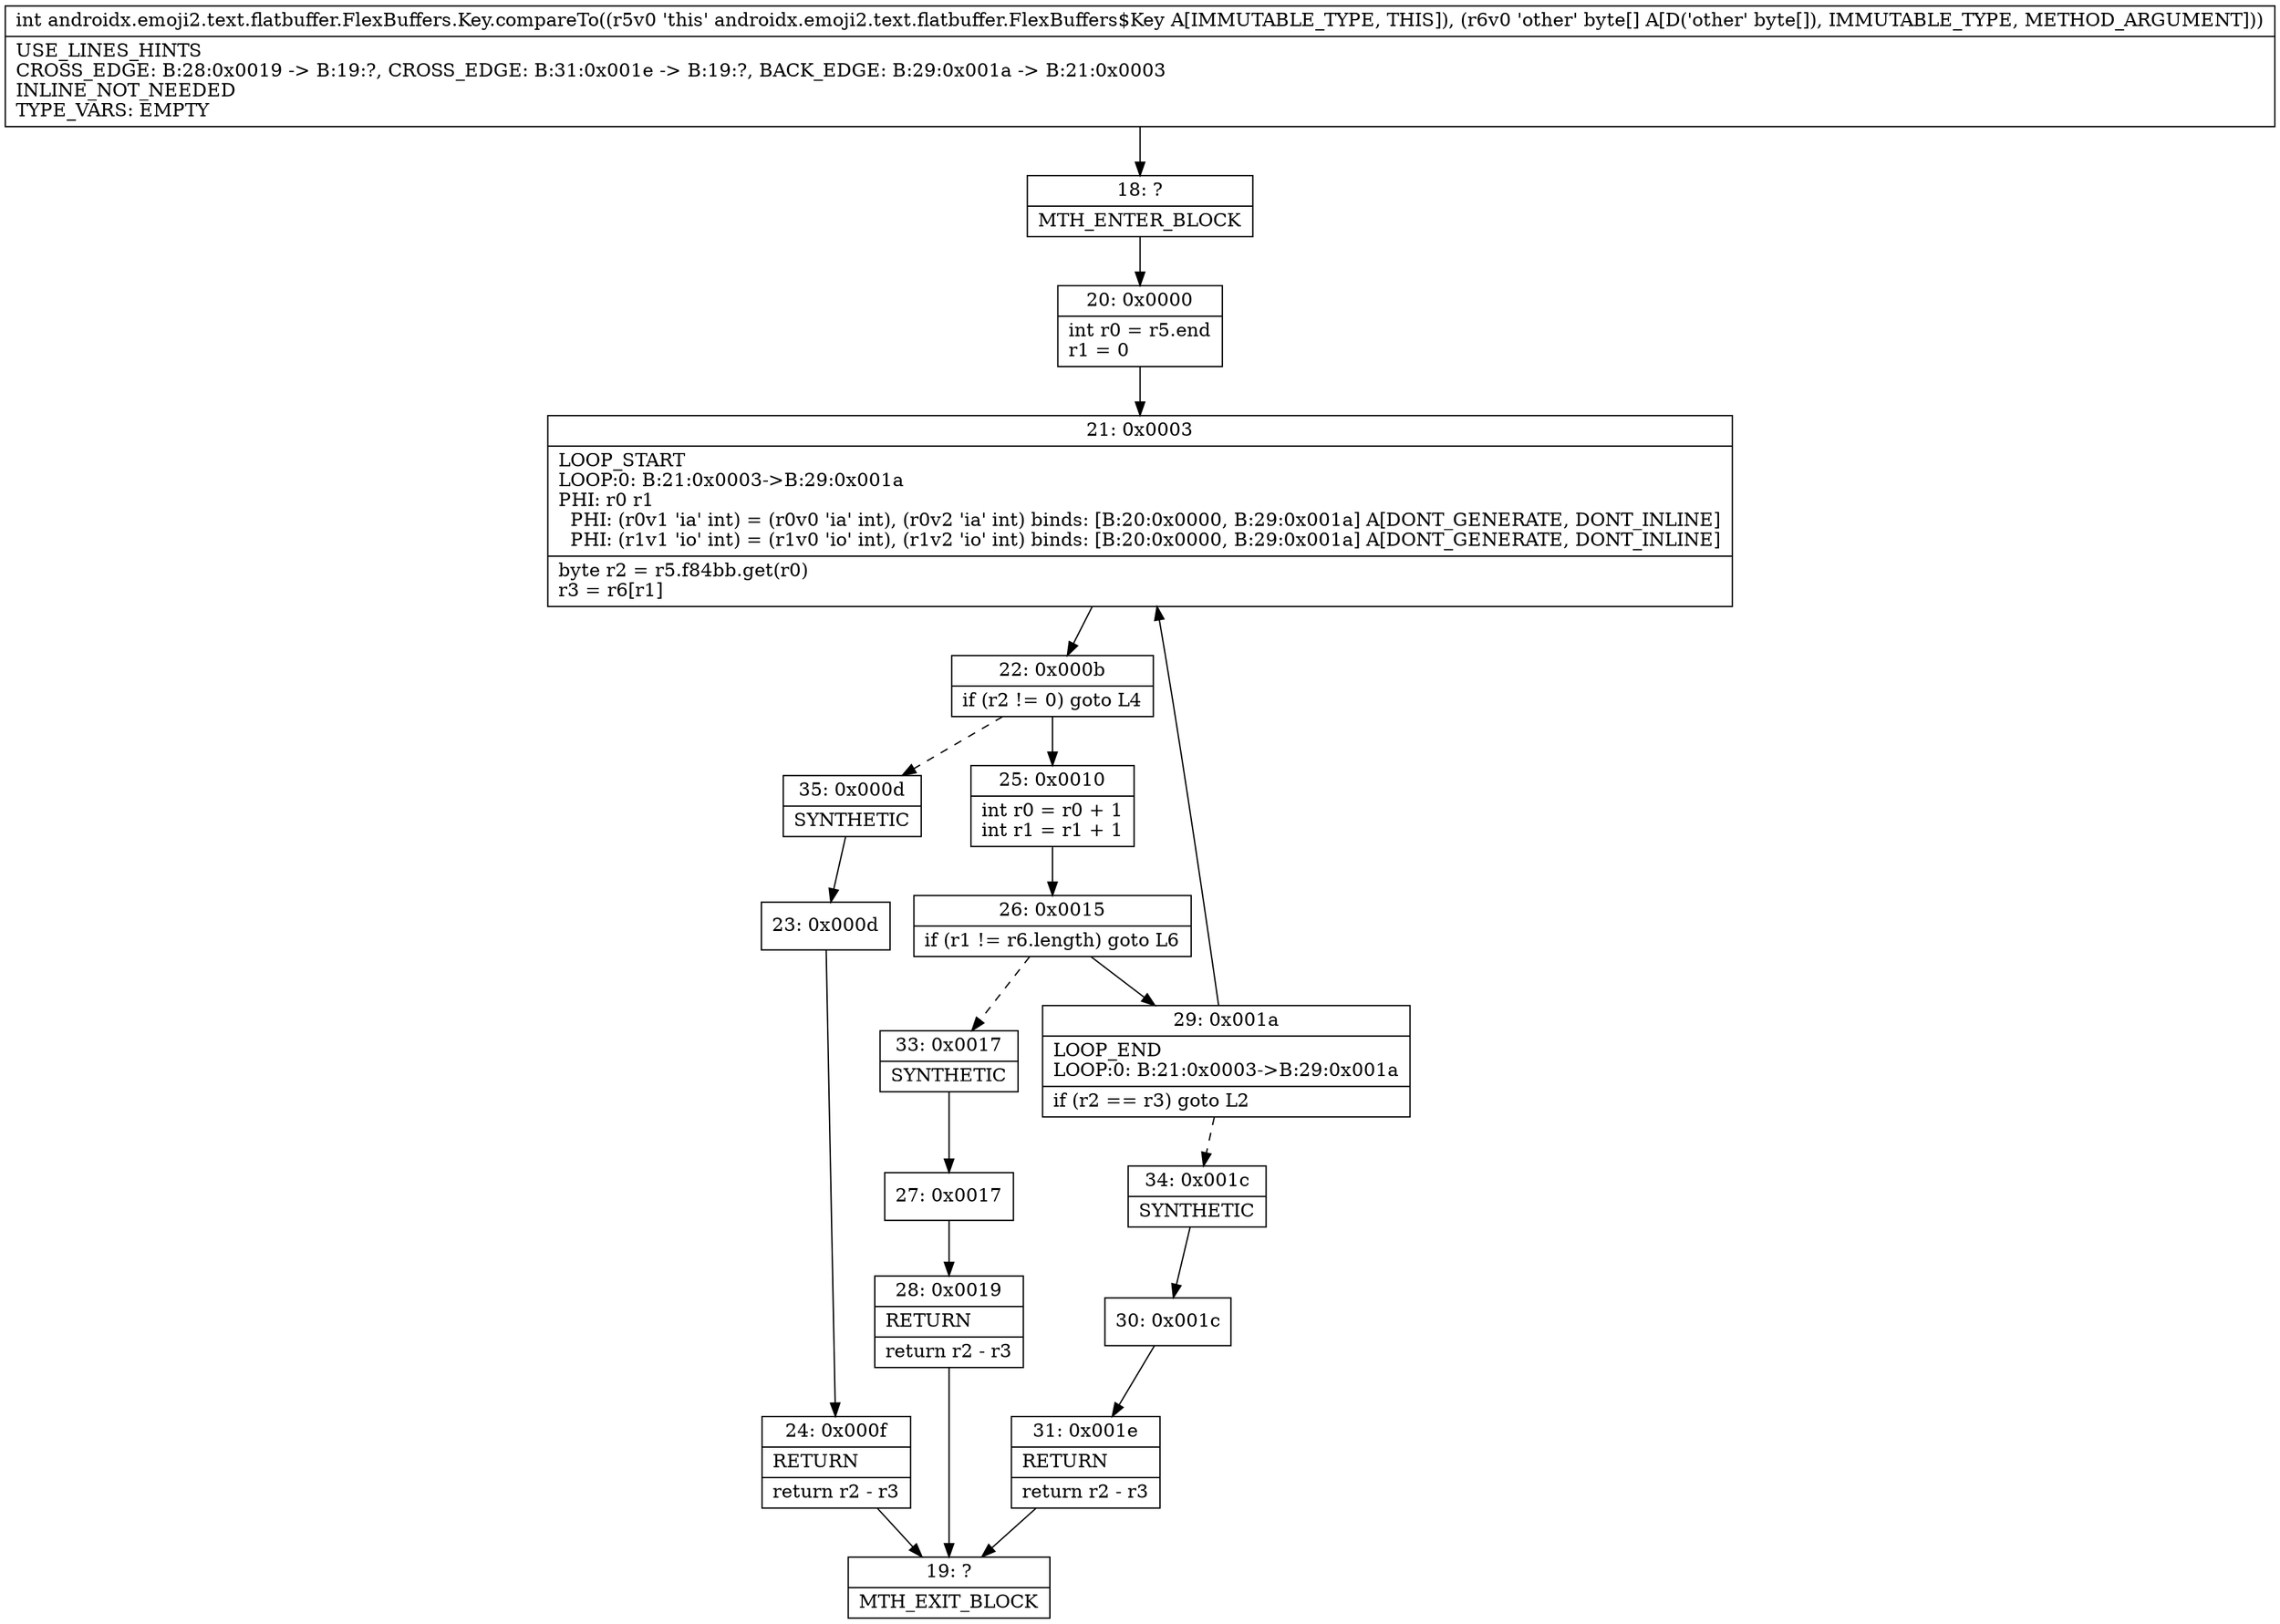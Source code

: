 digraph "CFG forandroidx.emoji2.text.flatbuffer.FlexBuffers.Key.compareTo([B)I" {
Node_18 [shape=record,label="{18\:\ ?|MTH_ENTER_BLOCK\l}"];
Node_20 [shape=record,label="{20\:\ 0x0000|int r0 = r5.end\lr1 = 0\l}"];
Node_21 [shape=record,label="{21\:\ 0x0003|LOOP_START\lLOOP:0: B:21:0x0003\-\>B:29:0x001a\lPHI: r0 r1 \l  PHI: (r0v1 'ia' int) = (r0v0 'ia' int), (r0v2 'ia' int) binds: [B:20:0x0000, B:29:0x001a] A[DONT_GENERATE, DONT_INLINE]\l  PHI: (r1v1 'io' int) = (r1v0 'io' int), (r1v2 'io' int) binds: [B:20:0x0000, B:29:0x001a] A[DONT_GENERATE, DONT_INLINE]\l|byte r2 = r5.f84bb.get(r0)\lr3 = r6[r1]\l}"];
Node_22 [shape=record,label="{22\:\ 0x000b|if (r2 != 0) goto L4\l}"];
Node_25 [shape=record,label="{25\:\ 0x0010|int r0 = r0 + 1\lint r1 = r1 + 1\l}"];
Node_26 [shape=record,label="{26\:\ 0x0015|if (r1 != r6.length) goto L6\l}"];
Node_29 [shape=record,label="{29\:\ 0x001a|LOOP_END\lLOOP:0: B:21:0x0003\-\>B:29:0x001a\l|if (r2 == r3) goto L2\l}"];
Node_34 [shape=record,label="{34\:\ 0x001c|SYNTHETIC\l}"];
Node_30 [shape=record,label="{30\:\ 0x001c}"];
Node_31 [shape=record,label="{31\:\ 0x001e|RETURN\l|return r2 \- r3\l}"];
Node_19 [shape=record,label="{19\:\ ?|MTH_EXIT_BLOCK\l}"];
Node_33 [shape=record,label="{33\:\ 0x0017|SYNTHETIC\l}"];
Node_27 [shape=record,label="{27\:\ 0x0017}"];
Node_28 [shape=record,label="{28\:\ 0x0019|RETURN\l|return r2 \- r3\l}"];
Node_35 [shape=record,label="{35\:\ 0x000d|SYNTHETIC\l}"];
Node_23 [shape=record,label="{23\:\ 0x000d}"];
Node_24 [shape=record,label="{24\:\ 0x000f|RETURN\l|return r2 \- r3\l}"];
MethodNode[shape=record,label="{int androidx.emoji2.text.flatbuffer.FlexBuffers.Key.compareTo((r5v0 'this' androidx.emoji2.text.flatbuffer.FlexBuffers$Key A[IMMUTABLE_TYPE, THIS]), (r6v0 'other' byte[] A[D('other' byte[]), IMMUTABLE_TYPE, METHOD_ARGUMENT]))  | USE_LINES_HINTS\lCROSS_EDGE: B:28:0x0019 \-\> B:19:?, CROSS_EDGE: B:31:0x001e \-\> B:19:?, BACK_EDGE: B:29:0x001a \-\> B:21:0x0003\lINLINE_NOT_NEEDED\lTYPE_VARS: EMPTY\l}"];
MethodNode -> Node_18;Node_18 -> Node_20;
Node_20 -> Node_21;
Node_21 -> Node_22;
Node_22 -> Node_25;
Node_22 -> Node_35[style=dashed];
Node_25 -> Node_26;
Node_26 -> Node_29;
Node_26 -> Node_33[style=dashed];
Node_29 -> Node_21;
Node_29 -> Node_34[style=dashed];
Node_34 -> Node_30;
Node_30 -> Node_31;
Node_31 -> Node_19;
Node_33 -> Node_27;
Node_27 -> Node_28;
Node_28 -> Node_19;
Node_35 -> Node_23;
Node_23 -> Node_24;
Node_24 -> Node_19;
}

